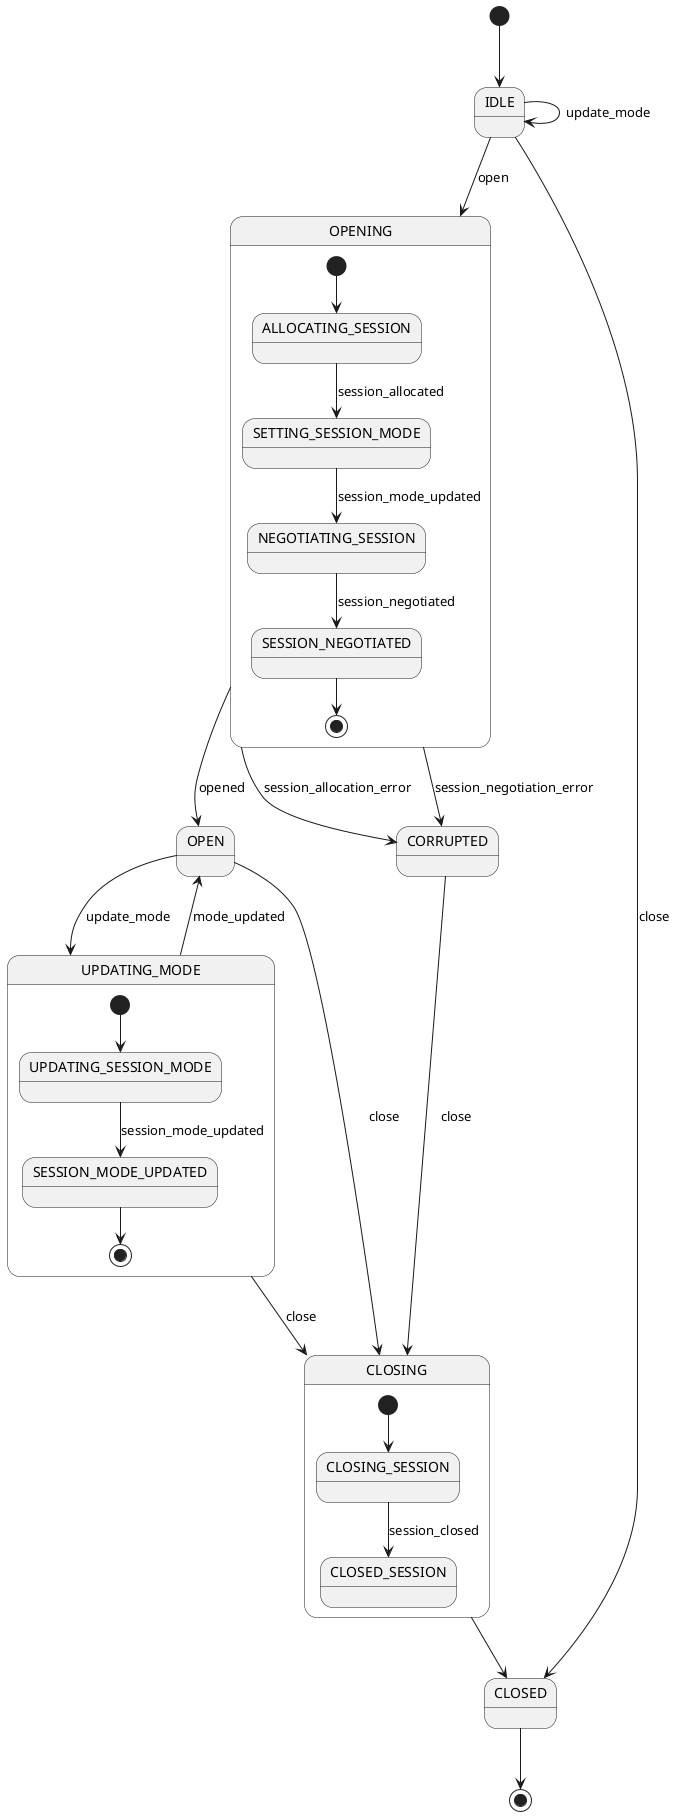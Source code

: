 @startuml
state OPENING {
[*] --> ALLOCATING_SESSION
ALLOCATING_SESSION --> SETTING_SESSION_MODE : session_allocated
SETTING_SESSION_MODE --> NEGOTIATING_SESSION : session_mode_updated
NEGOTIATING_SESSION --> SESSION_NEGOTIATED : session_negotiated
SESSION_NEGOTIATED --> [*]
}

state UPDATING_MODE {
[*] --> UPDATING_SESSION_MODE
UPDATING_SESSION_MODE --> SESSION_MODE_UPDATED : session_mode_updated
SESSION_MODE_UPDATED --> [*]
}

state CLOSING {
[*] --> CLOSING_SESSION
CLOSING_SESSION --> CLOSED_SESSION : session_closed
}

[*] --> IDLE
IDLE -> IDLE : update_mode
IDLE --> OPENING : open
IDLE --> CLOSED : close

OPENING --> OPEN : opened
OPENING --> CORRUPTED : session_allocation_error
OPENING --> CORRUPTED : session_negotiation_error

OPEN --> CLOSING : close
OPEN --> UPDATING_MODE : update_mode

UPDATING_MODE --> OPEN : mode_updated
UPDATING_MODE --> CLOSING : close

CORRUPTED --> CLOSING : close

CLOSING --> CLOSED
CLOSED --> [*]
@enduml